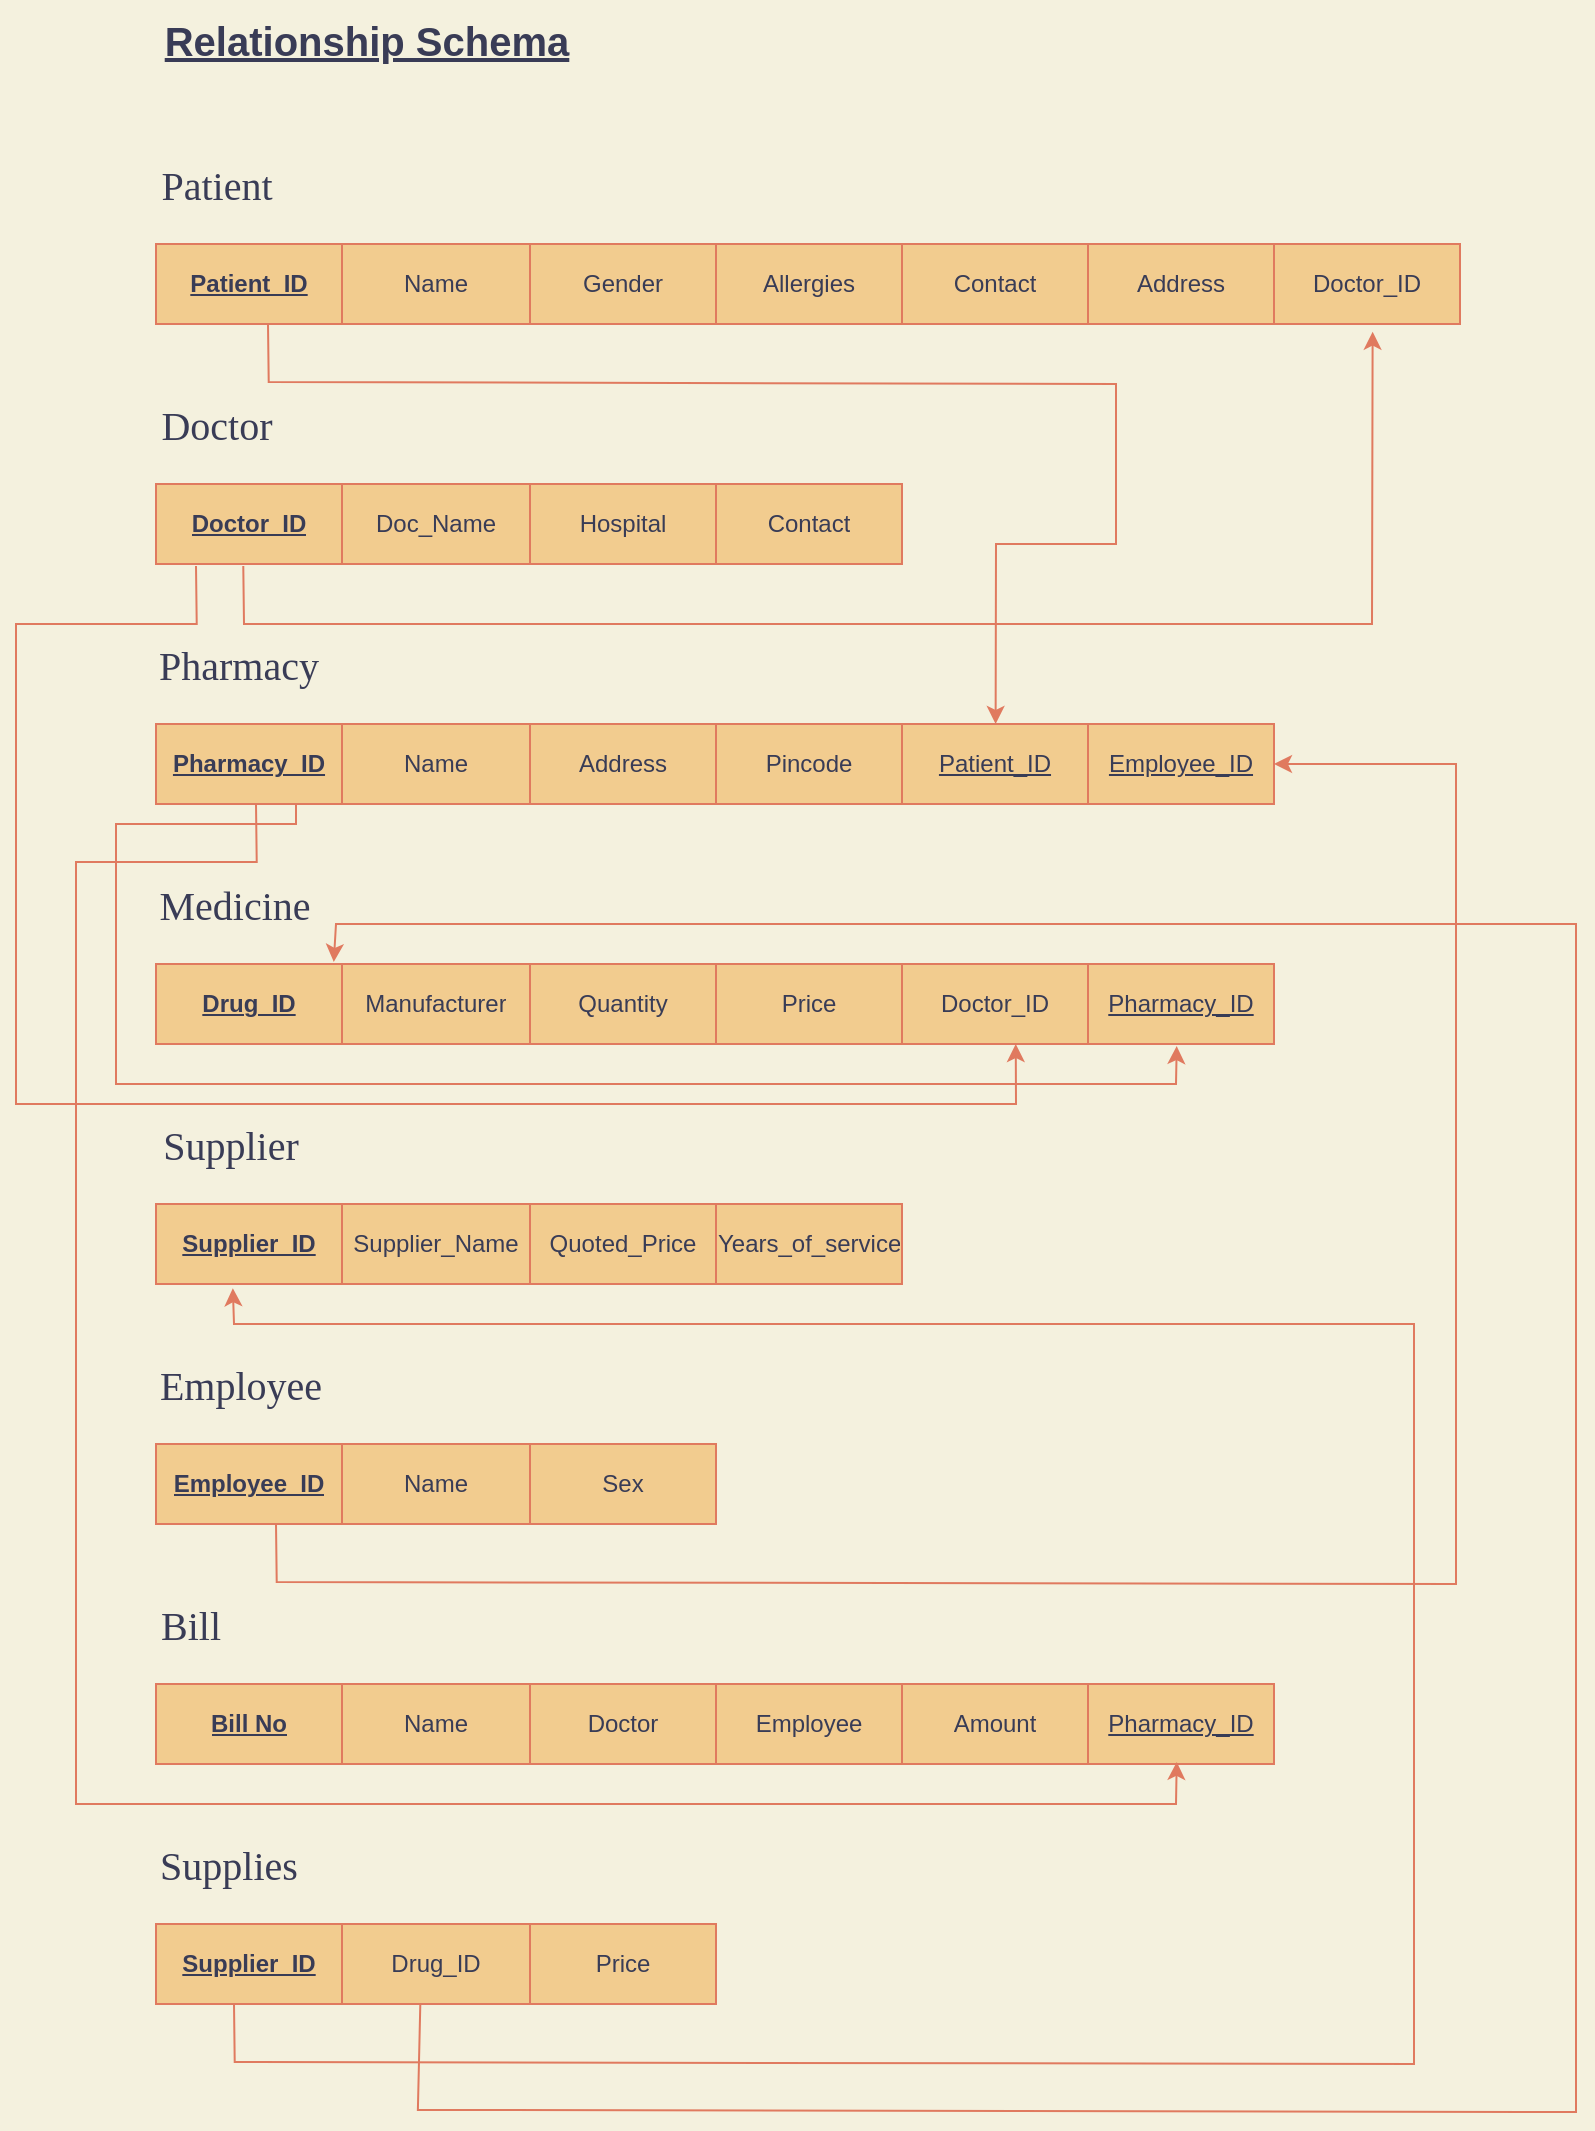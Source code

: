 <mxfile version="20.3.0" type="device"><diagram id="DHDj--K8uMISG5KsfXPk" name="Page-1"><mxGraphModel dx="1851" dy="1347" grid="1" gridSize="10" guides="1" tooltips="1" connect="1" arrows="1" fold="1" page="1" pageScale="1" pageWidth="827" pageHeight="1169" background="#F4F1DE" math="0" shadow="0"><root><mxCell id="0"/><mxCell id="1" parent="0"/><mxCell id="ikbvmROgE3T5NzeY2QRd-1" value="" style="shape=table;html=1;whiteSpace=wrap;startSize=0;container=1;collapsible=0;childLayout=tableLayout;rowLines=0;fillColor=#F2CC8F;strokeColor=#E07A5F;fontColor=#393C56;" vertex="1" parent="1"><mxGeometry x="80" y="160" width="652" height="40.0" as="geometry"/></mxCell><mxCell id="ikbvmROgE3T5NzeY2QRd-2" value="" style="shape=tableRow;horizontal=0;startSize=0;swimlaneHead=0;swimlaneBody=0;top=0;left=0;bottom=0;right=0;collapsible=0;dropTarget=0;fillColor=none;points=[[0,0.5],[1,0.5]];portConstraint=eastwest;strokeColor=#E07A5F;fontColor=#393C56;" vertex="1" parent="ikbvmROgE3T5NzeY2QRd-1"><mxGeometry width="652" height="40" as="geometry"/></mxCell><mxCell id="ikbvmROgE3T5NzeY2QRd-3" value="&lt;b&gt;&lt;u&gt;Patient_ID&lt;/u&gt;&lt;/b&gt;" style="shape=partialRectangle;html=1;whiteSpace=wrap;connectable=0;fillColor=none;top=0;left=0;bottom=0;right=0;overflow=hidden;strokeColor=#E07A5F;fontColor=#393C56;" vertex="1" parent="ikbvmROgE3T5NzeY2QRd-2"><mxGeometry width="93" height="40" as="geometry"><mxRectangle width="93" height="40" as="alternateBounds"/></mxGeometry></mxCell><mxCell id="ikbvmROgE3T5NzeY2QRd-4" value="Name" style="shape=partialRectangle;html=1;whiteSpace=wrap;connectable=0;fillColor=none;top=0;left=0;bottom=0;right=0;overflow=hidden;strokeColor=#E07A5F;fontColor=#393C56;" vertex="1" parent="ikbvmROgE3T5NzeY2QRd-2"><mxGeometry x="93" width="94" height="40" as="geometry"><mxRectangle width="94" height="40" as="alternateBounds"/></mxGeometry></mxCell><mxCell id="ikbvmROgE3T5NzeY2QRd-5" value="Gender" style="shape=partialRectangle;html=1;whiteSpace=wrap;connectable=0;fillColor=none;top=0;left=0;bottom=0;right=0;overflow=hidden;strokeColor=#E07A5F;fontColor=#393C56;" vertex="1" parent="ikbvmROgE3T5NzeY2QRd-2"><mxGeometry x="187" width="93" height="40" as="geometry"><mxRectangle width="93" height="40" as="alternateBounds"/></mxGeometry></mxCell><mxCell id="ikbvmROgE3T5NzeY2QRd-100" value="Allergies" style="shape=partialRectangle;html=1;whiteSpace=wrap;connectable=0;fillColor=none;top=0;left=0;bottom=0;right=0;overflow=hidden;strokeColor=#E07A5F;fontColor=#393C56;" vertex="1" parent="ikbvmROgE3T5NzeY2QRd-2"><mxGeometry x="280" width="93" height="40" as="geometry"><mxRectangle width="93" height="40" as="alternateBounds"/></mxGeometry></mxCell><mxCell id="ikbvmROgE3T5NzeY2QRd-101" value="Contact" style="shape=partialRectangle;html=1;whiteSpace=wrap;connectable=0;fillColor=none;top=0;left=0;bottom=0;right=0;overflow=hidden;strokeColor=#E07A5F;fontColor=#393C56;" vertex="1" parent="ikbvmROgE3T5NzeY2QRd-2"><mxGeometry x="373" width="93" height="40" as="geometry"><mxRectangle width="93" height="40" as="alternateBounds"/></mxGeometry></mxCell><mxCell id="ikbvmROgE3T5NzeY2QRd-102" value="Address" style="shape=partialRectangle;html=1;whiteSpace=wrap;connectable=0;fillColor=none;top=0;left=0;bottom=0;right=0;overflow=hidden;strokeColor=#E07A5F;fontColor=#393C56;" vertex="1" parent="ikbvmROgE3T5NzeY2QRd-2"><mxGeometry x="466" width="93" height="40" as="geometry"><mxRectangle width="93" height="40" as="alternateBounds"/></mxGeometry></mxCell><mxCell id="ikbvmROgE3T5NzeY2QRd-162" value="Doctor_ID" style="shape=partialRectangle;html=1;whiteSpace=wrap;connectable=0;fillColor=none;top=0;left=0;bottom=0;right=0;overflow=hidden;strokeColor=#E07A5F;fontColor=#393C56;" vertex="1" parent="ikbvmROgE3T5NzeY2QRd-2"><mxGeometry x="559" width="93" height="40" as="geometry"><mxRectangle width="93" height="40" as="alternateBounds"/></mxGeometry></mxCell><mxCell id="ikbvmROgE3T5NzeY2QRd-103" value="" style="shape=table;html=1;whiteSpace=wrap;startSize=0;container=1;collapsible=0;childLayout=tableLayout;rowLines=0;fillColor=#F2CC8F;strokeColor=#E07A5F;fontColor=#393C56;" vertex="1" parent="1"><mxGeometry x="80" y="280" width="373" height="40.0" as="geometry"/></mxCell><mxCell id="ikbvmROgE3T5NzeY2QRd-104" value="" style="shape=tableRow;horizontal=0;startSize=0;swimlaneHead=0;swimlaneBody=0;top=0;left=0;bottom=0;right=0;collapsible=0;dropTarget=0;fillColor=none;points=[[0,0.5],[1,0.5]];portConstraint=eastwest;strokeColor=#E07A5F;fontColor=#393C56;" vertex="1" parent="ikbvmROgE3T5NzeY2QRd-103"><mxGeometry width="373" height="40" as="geometry"/></mxCell><mxCell id="ikbvmROgE3T5NzeY2QRd-105" value="&lt;b&gt;&lt;u&gt;Doctor_ID&lt;/u&gt;&lt;/b&gt;" style="shape=partialRectangle;html=1;whiteSpace=wrap;connectable=0;fillColor=none;top=0;left=0;bottom=0;right=0;overflow=hidden;strokeColor=#E07A5F;fontColor=#393C56;" vertex="1" parent="ikbvmROgE3T5NzeY2QRd-104"><mxGeometry width="93" height="40" as="geometry"><mxRectangle width="93" height="40" as="alternateBounds"/></mxGeometry></mxCell><mxCell id="ikbvmROgE3T5NzeY2QRd-106" value="Doc_Name" style="shape=partialRectangle;html=1;whiteSpace=wrap;connectable=0;fillColor=none;top=0;left=0;bottom=0;right=0;overflow=hidden;strokeColor=#E07A5F;fontColor=#393C56;" vertex="1" parent="ikbvmROgE3T5NzeY2QRd-104"><mxGeometry x="93" width="94" height="40" as="geometry"><mxRectangle width="94" height="40" as="alternateBounds"/></mxGeometry></mxCell><mxCell id="ikbvmROgE3T5NzeY2QRd-107" value="Hospital" style="shape=partialRectangle;html=1;whiteSpace=wrap;connectable=0;fillColor=none;top=0;left=0;bottom=0;right=0;overflow=hidden;strokeColor=#E07A5F;fontColor=#393C56;" vertex="1" parent="ikbvmROgE3T5NzeY2QRd-104"><mxGeometry x="187" width="93" height="40" as="geometry"><mxRectangle width="93" height="40" as="alternateBounds"/></mxGeometry></mxCell><mxCell id="ikbvmROgE3T5NzeY2QRd-108" value="Contact" style="shape=partialRectangle;html=1;whiteSpace=wrap;connectable=0;fillColor=none;top=0;left=0;bottom=0;right=0;overflow=hidden;strokeColor=#E07A5F;fontColor=#393C56;" vertex="1" parent="ikbvmROgE3T5NzeY2QRd-104"><mxGeometry x="280" width="93" height="40" as="geometry"><mxRectangle width="93" height="40" as="alternateBounds"/></mxGeometry></mxCell><mxCell id="ikbvmROgE3T5NzeY2QRd-111" value="" style="shape=table;html=1;whiteSpace=wrap;startSize=0;container=1;collapsible=0;childLayout=tableLayout;rowLines=0;fillColor=#F2CC8F;strokeColor=#E07A5F;fontColor=#393C56;" vertex="1" parent="1"><mxGeometry x="80" y="400" width="559" height="40.0" as="geometry"/></mxCell><mxCell id="ikbvmROgE3T5NzeY2QRd-112" value="" style="shape=tableRow;horizontal=0;startSize=0;swimlaneHead=0;swimlaneBody=0;top=0;left=0;bottom=0;right=0;collapsible=0;dropTarget=0;fillColor=none;points=[[0,0.5],[1,0.5]];portConstraint=eastwest;strokeColor=#E07A5F;fontColor=#393C56;" vertex="1" parent="ikbvmROgE3T5NzeY2QRd-111"><mxGeometry width="559" height="40" as="geometry"/></mxCell><mxCell id="ikbvmROgE3T5NzeY2QRd-113" value="&lt;b&gt;&lt;u&gt;Pharmacy_ID&lt;/u&gt;&lt;/b&gt;" style="shape=partialRectangle;html=1;whiteSpace=wrap;connectable=0;fillColor=none;top=0;left=0;bottom=0;right=0;overflow=hidden;strokeColor=#E07A5F;fontColor=#393C56;" vertex="1" parent="ikbvmROgE3T5NzeY2QRd-112"><mxGeometry width="93" height="40" as="geometry"><mxRectangle width="93" height="40" as="alternateBounds"/></mxGeometry></mxCell><mxCell id="ikbvmROgE3T5NzeY2QRd-114" value="Name" style="shape=partialRectangle;html=1;whiteSpace=wrap;connectable=0;fillColor=none;top=0;left=0;bottom=0;right=0;overflow=hidden;strokeColor=#E07A5F;fontColor=#393C56;" vertex="1" parent="ikbvmROgE3T5NzeY2QRd-112"><mxGeometry x="93" width="94" height="40" as="geometry"><mxRectangle width="94" height="40" as="alternateBounds"/></mxGeometry></mxCell><mxCell id="ikbvmROgE3T5NzeY2QRd-115" value="Address" style="shape=partialRectangle;html=1;whiteSpace=wrap;connectable=0;fillColor=none;top=0;left=0;bottom=0;right=0;overflow=hidden;strokeColor=#E07A5F;fontColor=#393C56;" vertex="1" parent="ikbvmROgE3T5NzeY2QRd-112"><mxGeometry x="187" width="93" height="40" as="geometry"><mxRectangle width="93" height="40" as="alternateBounds"/></mxGeometry></mxCell><mxCell id="ikbvmROgE3T5NzeY2QRd-116" value="Pincode" style="shape=partialRectangle;html=1;whiteSpace=wrap;connectable=0;fillColor=none;top=0;left=0;bottom=0;right=0;overflow=hidden;strokeColor=#E07A5F;fontColor=#393C56;" vertex="1" parent="ikbvmROgE3T5NzeY2QRd-112"><mxGeometry x="280" width="93" height="40" as="geometry"><mxRectangle width="93" height="40" as="alternateBounds"/></mxGeometry></mxCell><mxCell id="ikbvmROgE3T5NzeY2QRd-173" value="&lt;u style=&quot;&quot;&gt;Patient_ID&lt;/u&gt;" style="shape=partialRectangle;html=1;whiteSpace=wrap;connectable=0;fillColor=none;top=0;left=0;bottom=0;right=0;overflow=hidden;strokeColor=#E07A5F;fontColor=#393C56;" vertex="1" parent="ikbvmROgE3T5NzeY2QRd-112"><mxGeometry x="373" width="93" height="40" as="geometry"><mxRectangle width="93" height="40" as="alternateBounds"/></mxGeometry></mxCell><mxCell id="ikbvmROgE3T5NzeY2QRd-175" value="&lt;u style=&quot;&quot;&gt;Employee_ID&lt;/u&gt;" style="shape=partialRectangle;html=1;whiteSpace=wrap;connectable=0;fillColor=none;top=0;left=0;bottom=0;right=0;overflow=hidden;strokeColor=#E07A5F;fontColor=#393C56;" vertex="1" parent="ikbvmROgE3T5NzeY2QRd-112"><mxGeometry x="466" width="93" height="40" as="geometry"><mxRectangle width="93" height="40" as="alternateBounds"/></mxGeometry></mxCell><mxCell id="ikbvmROgE3T5NzeY2QRd-119" value="" style="shape=table;html=1;whiteSpace=wrap;startSize=0;container=1;collapsible=0;childLayout=tableLayout;rowLines=0;fillColor=#F2CC8F;strokeColor=#E07A5F;fontColor=#393C56;" vertex="1" parent="1"><mxGeometry x="80" y="520" width="559" height="40.0" as="geometry"/></mxCell><mxCell id="ikbvmROgE3T5NzeY2QRd-120" value="" style="shape=tableRow;horizontal=0;startSize=0;swimlaneHead=0;swimlaneBody=0;top=0;left=0;bottom=0;right=0;collapsible=0;dropTarget=0;fillColor=none;points=[[0,0.5],[1,0.5]];portConstraint=eastwest;strokeColor=#E07A5F;fontColor=#393C56;" vertex="1" parent="ikbvmROgE3T5NzeY2QRd-119"><mxGeometry width="559" height="40" as="geometry"/></mxCell><mxCell id="ikbvmROgE3T5NzeY2QRd-121" value="&lt;b&gt;&lt;u&gt;Drug_ID&lt;/u&gt;&lt;/b&gt;" style="shape=partialRectangle;html=1;whiteSpace=wrap;connectable=0;fillColor=none;top=0;left=0;bottom=0;right=0;overflow=hidden;strokeColor=#E07A5F;fontColor=#393C56;" vertex="1" parent="ikbvmROgE3T5NzeY2QRd-120"><mxGeometry width="93" height="40" as="geometry"><mxRectangle width="93" height="40" as="alternateBounds"/></mxGeometry></mxCell><mxCell id="ikbvmROgE3T5NzeY2QRd-122" value="Manufacturer" style="shape=partialRectangle;html=1;whiteSpace=wrap;connectable=0;fillColor=none;top=0;left=0;bottom=0;right=0;overflow=hidden;strokeColor=#E07A5F;fontColor=#393C56;" vertex="1" parent="ikbvmROgE3T5NzeY2QRd-120"><mxGeometry x="93" width="94" height="40" as="geometry"><mxRectangle width="94" height="40" as="alternateBounds"/></mxGeometry></mxCell><mxCell id="ikbvmROgE3T5NzeY2QRd-123" value="Quantity" style="shape=partialRectangle;html=1;whiteSpace=wrap;connectable=0;fillColor=none;top=0;left=0;bottom=0;right=0;overflow=hidden;strokeColor=#E07A5F;fontColor=#393C56;" vertex="1" parent="ikbvmROgE3T5NzeY2QRd-120"><mxGeometry x="187" width="93" height="40" as="geometry"><mxRectangle width="93" height="40" as="alternateBounds"/></mxGeometry></mxCell><mxCell id="ikbvmROgE3T5NzeY2QRd-124" value="Price" style="shape=partialRectangle;html=1;whiteSpace=wrap;connectable=0;fillColor=none;top=0;left=0;bottom=0;right=0;overflow=hidden;strokeColor=#E07A5F;fontColor=#393C56;" vertex="1" parent="ikbvmROgE3T5NzeY2QRd-120"><mxGeometry x="280" width="93" height="40" as="geometry"><mxRectangle width="93" height="40" as="alternateBounds"/></mxGeometry></mxCell><mxCell id="ikbvmROgE3T5NzeY2QRd-165" value="Doctor_ID" style="shape=partialRectangle;html=1;whiteSpace=wrap;connectable=0;fillColor=none;top=0;left=0;bottom=0;right=0;overflow=hidden;strokeColor=#E07A5F;fontColor=#393C56;" vertex="1" parent="ikbvmROgE3T5NzeY2QRd-120"><mxGeometry x="373" width="93" height="40" as="geometry"><mxRectangle width="93" height="40" as="alternateBounds"/></mxGeometry></mxCell><mxCell id="ikbvmROgE3T5NzeY2QRd-171" value="&lt;u&gt;Pharmacy_ID&lt;/u&gt;" style="shape=partialRectangle;html=1;whiteSpace=wrap;connectable=0;fillColor=none;top=0;left=0;bottom=0;right=0;overflow=hidden;strokeColor=#E07A5F;fontColor=#393C56;" vertex="1" parent="ikbvmROgE3T5NzeY2QRd-120"><mxGeometry x="466" width="93" height="40" as="geometry"><mxRectangle width="93" height="40" as="alternateBounds"/></mxGeometry></mxCell><mxCell id="ikbvmROgE3T5NzeY2QRd-127" value="" style="shape=table;html=1;whiteSpace=wrap;startSize=0;container=1;collapsible=0;childLayout=tableLayout;rowLines=0;fillColor=#F2CC8F;strokeColor=#E07A5F;fontColor=#393C56;" vertex="1" parent="1"><mxGeometry x="80" y="640" width="373" height="40.0" as="geometry"/></mxCell><mxCell id="ikbvmROgE3T5NzeY2QRd-128" value="" style="shape=tableRow;horizontal=0;startSize=0;swimlaneHead=0;swimlaneBody=0;top=0;left=0;bottom=0;right=0;collapsible=0;dropTarget=0;fillColor=none;points=[[0,0.5],[1,0.5]];portConstraint=eastwest;strokeColor=#E07A5F;fontColor=#393C56;" vertex="1" parent="ikbvmROgE3T5NzeY2QRd-127"><mxGeometry width="373" height="40" as="geometry"/></mxCell><mxCell id="ikbvmROgE3T5NzeY2QRd-129" value="&lt;b&gt;&lt;u&gt;Supplier_ID&lt;/u&gt;&lt;/b&gt;" style="shape=partialRectangle;html=1;whiteSpace=wrap;connectable=0;fillColor=none;top=0;left=0;bottom=0;right=0;overflow=hidden;strokeColor=#E07A5F;fontColor=#393C56;" vertex="1" parent="ikbvmROgE3T5NzeY2QRd-128"><mxGeometry width="93" height="40" as="geometry"><mxRectangle width="93" height="40" as="alternateBounds"/></mxGeometry></mxCell><mxCell id="ikbvmROgE3T5NzeY2QRd-130" value="Supplier_Name" style="shape=partialRectangle;html=1;whiteSpace=wrap;connectable=0;fillColor=none;top=0;left=0;bottom=0;right=0;overflow=hidden;strokeColor=#E07A5F;fontColor=#393C56;" vertex="1" parent="ikbvmROgE3T5NzeY2QRd-128"><mxGeometry x="93" width="94" height="40" as="geometry"><mxRectangle width="94" height="40" as="alternateBounds"/></mxGeometry></mxCell><mxCell id="ikbvmROgE3T5NzeY2QRd-131" value="Quoted_Price" style="shape=partialRectangle;html=1;whiteSpace=wrap;connectable=0;fillColor=none;top=0;left=0;bottom=0;right=0;overflow=hidden;strokeColor=#E07A5F;fontColor=#393C56;" vertex="1" parent="ikbvmROgE3T5NzeY2QRd-128"><mxGeometry x="187" width="93" height="40" as="geometry"><mxRectangle width="93" height="40" as="alternateBounds"/></mxGeometry></mxCell><mxCell id="ikbvmROgE3T5NzeY2QRd-132" value="Years_of_service" style="shape=partialRectangle;html=1;whiteSpace=wrap;connectable=0;fillColor=none;top=0;left=0;bottom=0;right=0;overflow=hidden;strokeColor=#E07A5F;fontColor=#393C56;" vertex="1" parent="ikbvmROgE3T5NzeY2QRd-128"><mxGeometry x="280" width="93" height="40" as="geometry"><mxRectangle width="93" height="40" as="alternateBounds"/></mxGeometry></mxCell><mxCell id="ikbvmROgE3T5NzeY2QRd-135" value="" style="shape=table;html=1;whiteSpace=wrap;startSize=0;container=1;collapsible=0;childLayout=tableLayout;rowLines=0;fillColor=#F2CC8F;strokeColor=#E07A5F;fontColor=#393C56;" vertex="1" parent="1"><mxGeometry x="80" y="760" width="280" height="40.0" as="geometry"/></mxCell><mxCell id="ikbvmROgE3T5NzeY2QRd-136" value="" style="shape=tableRow;horizontal=0;startSize=0;swimlaneHead=0;swimlaneBody=0;top=0;left=0;bottom=0;right=0;collapsible=0;dropTarget=0;fillColor=none;points=[[0,0.5],[1,0.5]];portConstraint=eastwest;strokeColor=#E07A5F;fontColor=#393C56;" vertex="1" parent="ikbvmROgE3T5NzeY2QRd-135"><mxGeometry width="280" height="40" as="geometry"/></mxCell><mxCell id="ikbvmROgE3T5NzeY2QRd-137" value="&lt;b&gt;&lt;u&gt;Employee_ID&lt;/u&gt;&lt;/b&gt;" style="shape=partialRectangle;html=1;whiteSpace=wrap;connectable=0;fillColor=none;top=0;left=0;bottom=0;right=0;overflow=hidden;strokeColor=#E07A5F;fontColor=#393C56;" vertex="1" parent="ikbvmROgE3T5NzeY2QRd-136"><mxGeometry width="93" height="40" as="geometry"><mxRectangle width="93" height="40" as="alternateBounds"/></mxGeometry></mxCell><mxCell id="ikbvmROgE3T5NzeY2QRd-138" value="Name" style="shape=partialRectangle;html=1;whiteSpace=wrap;connectable=0;fillColor=none;top=0;left=0;bottom=0;right=0;overflow=hidden;strokeColor=#E07A5F;fontColor=#393C56;" vertex="1" parent="ikbvmROgE3T5NzeY2QRd-136"><mxGeometry x="93" width="94" height="40" as="geometry"><mxRectangle width="94" height="40" as="alternateBounds"/></mxGeometry></mxCell><mxCell id="ikbvmROgE3T5NzeY2QRd-139" value="Sex" style="shape=partialRectangle;html=1;whiteSpace=wrap;connectable=0;fillColor=none;top=0;left=0;bottom=0;right=0;overflow=hidden;strokeColor=#E07A5F;fontColor=#393C56;" vertex="1" parent="ikbvmROgE3T5NzeY2QRd-136"><mxGeometry x="187" width="93" height="40" as="geometry"><mxRectangle width="93" height="40" as="alternateBounds"/></mxGeometry></mxCell><mxCell id="ikbvmROgE3T5NzeY2QRd-143" value="" style="shape=table;html=1;whiteSpace=wrap;startSize=0;container=1;collapsible=0;childLayout=tableLayout;rowLines=0;fillColor=#F2CC8F;strokeColor=#E07A5F;fontColor=#393C56;" vertex="1" parent="1"><mxGeometry x="80" y="880" width="559" height="40.0" as="geometry"/></mxCell><mxCell id="ikbvmROgE3T5NzeY2QRd-144" value="" style="shape=tableRow;horizontal=0;startSize=0;swimlaneHead=0;swimlaneBody=0;top=0;left=0;bottom=0;right=0;collapsible=0;dropTarget=0;fillColor=none;points=[[0,0.5],[1,0.5]];portConstraint=eastwest;strokeColor=#E07A5F;fontColor=#393C56;" vertex="1" parent="ikbvmROgE3T5NzeY2QRd-143"><mxGeometry width="559" height="40" as="geometry"/></mxCell><mxCell id="ikbvmROgE3T5NzeY2QRd-145" value="&lt;b&gt;&lt;u&gt;Bill No&lt;/u&gt;&lt;/b&gt;" style="shape=partialRectangle;html=1;whiteSpace=wrap;connectable=0;fillColor=none;top=0;left=0;bottom=0;right=0;overflow=hidden;strokeColor=#E07A5F;fontColor=#393C56;" vertex="1" parent="ikbvmROgE3T5NzeY2QRd-144"><mxGeometry width="93" height="40" as="geometry"><mxRectangle width="93" height="40" as="alternateBounds"/></mxGeometry></mxCell><mxCell id="ikbvmROgE3T5NzeY2QRd-146" value="Name" style="shape=partialRectangle;html=1;whiteSpace=wrap;connectable=0;fillColor=none;top=0;left=0;bottom=0;right=0;overflow=hidden;strokeColor=#E07A5F;fontColor=#393C56;" vertex="1" parent="ikbvmROgE3T5NzeY2QRd-144"><mxGeometry x="93" width="94" height="40" as="geometry"><mxRectangle width="94" height="40" as="alternateBounds"/></mxGeometry></mxCell><mxCell id="ikbvmROgE3T5NzeY2QRd-147" value="Doctor" style="shape=partialRectangle;html=1;whiteSpace=wrap;connectable=0;fillColor=none;top=0;left=0;bottom=0;right=0;overflow=hidden;strokeColor=#E07A5F;fontColor=#393C56;" vertex="1" parent="ikbvmROgE3T5NzeY2QRd-144"><mxGeometry x="187" width="93" height="40" as="geometry"><mxRectangle width="93" height="40" as="alternateBounds"/></mxGeometry></mxCell><mxCell id="ikbvmROgE3T5NzeY2QRd-148" value="Employee" style="shape=partialRectangle;html=1;whiteSpace=wrap;connectable=0;fillColor=none;top=0;left=0;bottom=0;right=0;overflow=hidden;strokeColor=#E07A5F;fontColor=#393C56;" vertex="1" parent="ikbvmROgE3T5NzeY2QRd-144"><mxGeometry x="280" width="93" height="40" as="geometry"><mxRectangle width="93" height="40" as="alternateBounds"/></mxGeometry></mxCell><mxCell id="ikbvmROgE3T5NzeY2QRd-149" value="Amount" style="shape=partialRectangle;html=1;whiteSpace=wrap;connectable=0;fillColor=none;top=0;left=0;bottom=0;right=0;overflow=hidden;strokeColor=#E07A5F;fontColor=#393C56;" vertex="1" parent="ikbvmROgE3T5NzeY2QRd-144"><mxGeometry x="373" width="93" height="40" as="geometry"><mxRectangle width="93" height="40" as="alternateBounds"/></mxGeometry></mxCell><mxCell id="ikbvmROgE3T5NzeY2QRd-169" value="&lt;u&gt;Pharmacy_ID&lt;/u&gt;" style="shape=partialRectangle;html=1;whiteSpace=wrap;connectable=0;fillColor=none;top=0;left=0;bottom=0;right=0;overflow=hidden;strokeColor=#E07A5F;fontColor=#393C56;" vertex="1" parent="ikbvmROgE3T5NzeY2QRd-144"><mxGeometry x="466" width="93" height="40" as="geometry"><mxRectangle width="93" height="40" as="alternateBounds"/></mxGeometry></mxCell><mxCell id="ikbvmROgE3T5NzeY2QRd-152" value="&lt;font style=&quot;font-size: 20px;&quot;&gt;&lt;b&gt;&lt;u&gt;Relationship Schema&lt;/u&gt;&lt;/b&gt;&lt;/font&gt;" style="text;html=1;align=center;verticalAlign=middle;resizable=0;points=[];autosize=1;strokeColor=none;fillColor=none;fontColor=#393C56;" vertex="1" parent="1"><mxGeometry x="70" y="38" width="230" height="40" as="geometry"/></mxCell><mxCell id="ikbvmROgE3T5NzeY2QRd-153" value="Patient" style="text;html=1;align=center;verticalAlign=middle;resizable=0;points=[];autosize=1;strokeColor=none;fillColor=none;fontSize=20;fontStyle=0;fontFamily=Times New Roman;fontColor=#393C56;" vertex="1" parent="1"><mxGeometry x="70" y="110" width="80" height="40" as="geometry"/></mxCell><mxCell id="ikbvmROgE3T5NzeY2QRd-155" value="Doctor" style="text;html=1;align=center;verticalAlign=middle;resizable=0;points=[];autosize=1;strokeColor=none;fillColor=none;fontSize=20;fontStyle=0;fontFamily=Times New Roman;fontColor=#393C56;" vertex="1" parent="1"><mxGeometry x="70" y="230" width="80" height="40" as="geometry"/></mxCell><mxCell id="ikbvmROgE3T5NzeY2QRd-156" value="Pharmacy" style="text;html=1;align=center;verticalAlign=middle;resizable=0;points=[];autosize=1;strokeColor=none;fillColor=none;fontSize=20;fontStyle=0;fontFamily=Times New Roman;fontColor=#393C56;" vertex="1" parent="1"><mxGeometry x="71" y="350" width="100" height="40" as="geometry"/></mxCell><mxCell id="ikbvmROgE3T5NzeY2QRd-158" value="Medicine" style="text;html=1;align=center;verticalAlign=middle;resizable=0;points=[];autosize=1;strokeColor=none;fillColor=none;fontSize=20;fontStyle=0;fontFamily=Times New Roman;fontColor=#393C56;" vertex="1" parent="1"><mxGeometry x="69" y="470" width="100" height="40" as="geometry"/></mxCell><mxCell id="ikbvmROgE3T5NzeY2QRd-159" value="Supplier" style="text;html=1;align=center;verticalAlign=middle;resizable=0;points=[];autosize=1;strokeColor=none;fillColor=none;fontSize=20;fontStyle=0;fontFamily=Times New Roman;fontColor=#393C56;" vertex="1" parent="1"><mxGeometry x="72" y="590" width="90" height="40" as="geometry"/></mxCell><mxCell id="ikbvmROgE3T5NzeY2QRd-160" value="Employee" style="text;html=1;align=center;verticalAlign=middle;resizable=0;points=[];autosize=1;strokeColor=none;fillColor=none;fontSize=20;fontStyle=0;fontFamily=Times New Roman;fontColor=#393C56;" vertex="1" parent="1"><mxGeometry x="72" y="710" width="100" height="40" as="geometry"/></mxCell><mxCell id="ikbvmROgE3T5NzeY2QRd-161" value="Bill" style="text;html=1;align=center;verticalAlign=middle;resizable=0;points=[];autosize=1;strokeColor=none;fillColor=none;fontSize=20;fontStyle=0;fontFamily=Times New Roman;fontColor=#393C56;" vertex="1" parent="1"><mxGeometry x="72" y="830" width="50" height="40" as="geometry"/></mxCell><mxCell id="ikbvmROgE3T5NzeY2QRd-163" value="" style="endArrow=classic;html=1;rounded=0;fontFamily=Times New Roman;fontSize=20;exitX=0.117;exitY=1.025;exitDx=0;exitDy=0;exitPerimeter=0;entryX=0.933;entryY=1.096;entryDx=0;entryDy=0;entryPerimeter=0;labelBackgroundColor=#F4F1DE;strokeColor=#E07A5F;fontColor=#393C56;" edge="1" parent="1" source="ikbvmROgE3T5NzeY2QRd-104" target="ikbvmROgE3T5NzeY2QRd-2"><mxGeometry width="50" height="50" relative="1" as="geometry"><mxPoint x="390" y="330" as="sourcePoint"/><mxPoint x="440" y="280" as="targetPoint"/><Array as="points"><mxPoint x="124" y="350"/><mxPoint x="688" y="350"/></Array></mxGeometry></mxCell><mxCell id="ikbvmROgE3T5NzeY2QRd-166" value="" style="endArrow=classic;html=1;rounded=0;fontFamily=Times New Roman;fontSize=20;exitX=0.117;exitY=1.025;exitDx=0;exitDy=0;exitPerimeter=0;entryX=0.769;entryY=1;entryDx=0;entryDy=0;entryPerimeter=0;labelBackgroundColor=#F4F1DE;strokeColor=#E07A5F;fontColor=#393C56;" edge="1" parent="1" target="ikbvmROgE3T5NzeY2QRd-120"><mxGeometry width="50" height="50" relative="1" as="geometry"><mxPoint x="100.001" y="321" as="sourcePoint"/><mxPoint x="710" y="500" as="targetPoint"/><Array as="points"><mxPoint x="100.36" y="350"/><mxPoint x="10" y="350"/><mxPoint x="10" y="590"/><mxPoint x="510" y="590"/></Array></mxGeometry></mxCell><mxCell id="ikbvmROgE3T5NzeY2QRd-170" value="" style="endArrow=classic;html=1;rounded=0;fontFamily=Times New Roman;fontSize=20;exitX=0.117;exitY=1.025;exitDx=0;exitDy=0;exitPerimeter=0;entryX=0.913;entryY=0.974;entryDx=0;entryDy=0;entryPerimeter=0;labelBackgroundColor=#F4F1DE;strokeColor=#E07A5F;fontColor=#393C56;" edge="1" parent="1" target="ikbvmROgE3T5NzeY2QRd-144"><mxGeometry width="50" height="50" relative="1" as="geometry"><mxPoint x="130.001" y="440" as="sourcePoint"/><mxPoint x="539.186" y="683.2" as="targetPoint"/><Array as="points"><mxPoint x="130.36" y="469"/><mxPoint x="40" y="469"/><mxPoint x="40" y="940"/><mxPoint x="590" y="940"/></Array></mxGeometry></mxCell><mxCell id="ikbvmROgE3T5NzeY2QRd-172" value="" style="endArrow=classic;html=1;rounded=0;fontFamily=Times New Roman;fontSize=20;exitX=0.117;exitY=1.025;exitDx=0;exitDy=0;exitPerimeter=0;entryX=0.913;entryY=1.026;entryDx=0;entryDy=0;entryPerimeter=0;labelBackgroundColor=#F4F1DE;strokeColor=#E07A5F;fontColor=#393C56;" edge="1" parent="1" target="ikbvmROgE3T5NzeY2QRd-120"><mxGeometry width="50" height="50" relative="1" as="geometry"><mxPoint x="150.001" y="440" as="sourcePoint"/><mxPoint x="559.871" y="679" as="targetPoint"/><Array as="points"><mxPoint x="150" y="450"/><mxPoint x="60" y="450"/><mxPoint x="60" y="580"/><mxPoint x="590" y="580"/></Array></mxGeometry></mxCell><mxCell id="ikbvmROgE3T5NzeY2QRd-174" value="" style="endArrow=classic;html=1;rounded=0;fontFamily=Times New Roman;fontSize=20;exitX=0.117;exitY=1.025;exitDx=0;exitDy=0;exitPerimeter=0;entryX=0.751;entryY=0;entryDx=0;entryDy=0;entryPerimeter=0;labelBackgroundColor=#F4F1DE;strokeColor=#E07A5F;fontColor=#393C56;" edge="1" parent="1" target="ikbvmROgE3T5NzeY2QRd-112"><mxGeometry width="50" height="50" relative="1" as="geometry"><mxPoint x="136.001" y="200" as="sourcePoint"/><mxPoint x="610" y="410" as="targetPoint"/><Array as="points"><mxPoint x="136.36" y="229"/><mxPoint x="560" y="230"/><mxPoint x="560" y="310"/><mxPoint x="500" y="310"/></Array></mxGeometry></mxCell><mxCell id="ikbvmROgE3T5NzeY2QRd-176" value="" style="endArrow=classic;html=1;rounded=0;fontFamily=Times New Roman;fontSize=20;exitX=0.117;exitY=1.025;exitDx=0;exitDy=0;exitPerimeter=0;entryX=1;entryY=0.5;entryDx=0;entryDy=0;labelBackgroundColor=#F4F1DE;strokeColor=#E07A5F;fontColor=#393C56;" edge="1" parent="1" target="ikbvmROgE3T5NzeY2QRd-112"><mxGeometry width="50" height="50" relative="1" as="geometry"><mxPoint x="140.001" y="800" as="sourcePoint"/><mxPoint x="549.871" y="1039" as="targetPoint"/><Array as="points"><mxPoint x="140.36" y="829"/><mxPoint x="730" y="830"/><mxPoint x="730" y="420"/></Array></mxGeometry></mxCell><mxCell id="ikbvmROgE3T5NzeY2QRd-177" value="Supplies" style="text;html=1;align=center;verticalAlign=middle;resizable=0;points=[];autosize=1;strokeColor=none;fillColor=none;fontSize=20;fontStyle=0;fontFamily=Times New Roman;fontColor=#393C56;" vertex="1" parent="1"><mxGeometry x="71" y="950" width="90" height="40" as="geometry"/></mxCell><mxCell id="ikbvmROgE3T5NzeY2QRd-178" value="" style="shape=table;html=1;whiteSpace=wrap;startSize=0;container=1;collapsible=0;childLayout=tableLayout;rowLines=0;fillColor=#F2CC8F;strokeColor=#E07A5F;fontColor=#393C56;" vertex="1" parent="1"><mxGeometry x="80" y="1000" width="280" height="40.0" as="geometry"/></mxCell><mxCell id="ikbvmROgE3T5NzeY2QRd-179" value="" style="shape=tableRow;horizontal=0;startSize=0;swimlaneHead=0;swimlaneBody=0;top=0;left=0;bottom=0;right=0;collapsible=0;dropTarget=0;fillColor=none;points=[[0,0.5],[1,0.5]];portConstraint=eastwest;strokeColor=#E07A5F;fontColor=#393C56;" vertex="1" parent="ikbvmROgE3T5NzeY2QRd-178"><mxGeometry width="280" height="40" as="geometry"/></mxCell><mxCell id="ikbvmROgE3T5NzeY2QRd-180" value="&lt;b&gt;&lt;u&gt;Supplier_ID&lt;/u&gt;&lt;/b&gt;" style="shape=partialRectangle;html=1;whiteSpace=wrap;connectable=0;fillColor=none;top=0;left=0;bottom=0;right=0;overflow=hidden;strokeColor=#E07A5F;fontColor=#393C56;" vertex="1" parent="ikbvmROgE3T5NzeY2QRd-179"><mxGeometry width="93" height="40" as="geometry"><mxRectangle width="93" height="40" as="alternateBounds"/></mxGeometry></mxCell><mxCell id="ikbvmROgE3T5NzeY2QRd-181" value="Drug_ID" style="shape=partialRectangle;html=1;whiteSpace=wrap;connectable=0;fillColor=none;top=0;left=0;bottom=0;right=0;overflow=hidden;strokeColor=#E07A5F;fontColor=#393C56;" vertex="1" parent="ikbvmROgE3T5NzeY2QRd-179"><mxGeometry x="93" width="94" height="40" as="geometry"><mxRectangle width="94" height="40" as="alternateBounds"/></mxGeometry></mxCell><mxCell id="ikbvmROgE3T5NzeY2QRd-182" value="Price" style="shape=partialRectangle;html=1;whiteSpace=wrap;connectable=0;fillColor=none;top=0;left=0;bottom=0;right=0;overflow=hidden;strokeColor=#E07A5F;fontColor=#393C56;" vertex="1" parent="ikbvmROgE3T5NzeY2QRd-179"><mxGeometry x="187" width="93" height="40" as="geometry"><mxRectangle width="93" height="40" as="alternateBounds"/></mxGeometry></mxCell><mxCell id="ikbvmROgE3T5NzeY2QRd-186" value="" style="endArrow=classic;html=1;rounded=0;fontFamily=Times New Roman;fontSize=20;exitX=0.117;exitY=1.025;exitDx=0;exitDy=0;exitPerimeter=0;entryX=0.103;entryY=1.053;entryDx=0;entryDy=0;entryPerimeter=0;labelBackgroundColor=#F4F1DE;strokeColor=#E07A5F;fontColor=#393C56;" edge="1" parent="1" target="ikbvmROgE3T5NzeY2QRd-128"><mxGeometry width="50" height="50" relative="1" as="geometry"><mxPoint x="119.001" y="1040" as="sourcePoint"/><mxPoint x="618" y="660" as="targetPoint"/><Array as="points"><mxPoint x="119.36" y="1069"/><mxPoint x="709" y="1070"/><mxPoint x="709" y="700"/><mxPoint x="119" y="700"/></Array></mxGeometry></mxCell><mxCell id="ikbvmROgE3T5NzeY2QRd-187" value="" style="endArrow=classic;html=1;rounded=0;fontFamily=Times New Roman;fontSize=20;exitX=0.472;exitY=1;exitDx=0;exitDy=0;exitPerimeter=0;entryX=0.159;entryY=-0.026;entryDx=0;entryDy=0;entryPerimeter=0;labelBackgroundColor=#F4F1DE;strokeColor=#E07A5F;fontColor=#393C56;" edge="1" parent="1" source="ikbvmROgE3T5NzeY2QRd-179" target="ikbvmROgE3T5NzeY2QRd-120"><mxGeometry width="50" height="50" relative="1" as="geometry"><mxPoint x="210.581" y="1063.94" as="sourcePoint"/><mxPoint x="209.999" y="706.06" as="targetPoint"/><Array as="points"><mxPoint x="210.94" y="1092.94"/><mxPoint x="790" y="1094"/><mxPoint x="790" y="500"/><mxPoint x="170" y="500"/></Array></mxGeometry></mxCell></root></mxGraphModel></diagram></mxfile>